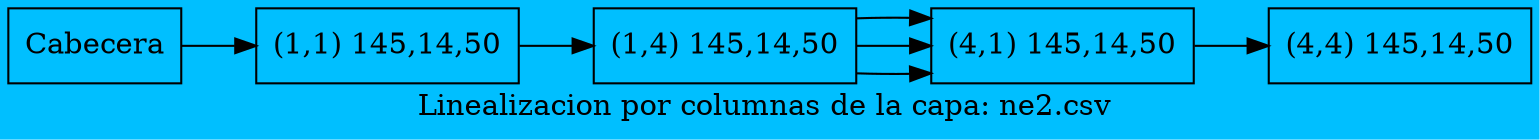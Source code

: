 digraph Grafica{bgcolor=deepskyblue;
rankdir=LR;
node[shape=box]
label = "Linealizacion por columnas de la capa: ne2.csv ";
Cabecera [with=1.5];Cabecera->f0
f0[label="(1,1) 145,14,50"]
f0->f1
f1[label="(1,4) 145,14,50"]
f1->f2
f1->f2
f1->f2
f2[label="(4,1) 145,14,50"]
f2->f3
f3[label="(4,4) 145,14,50"]
}
